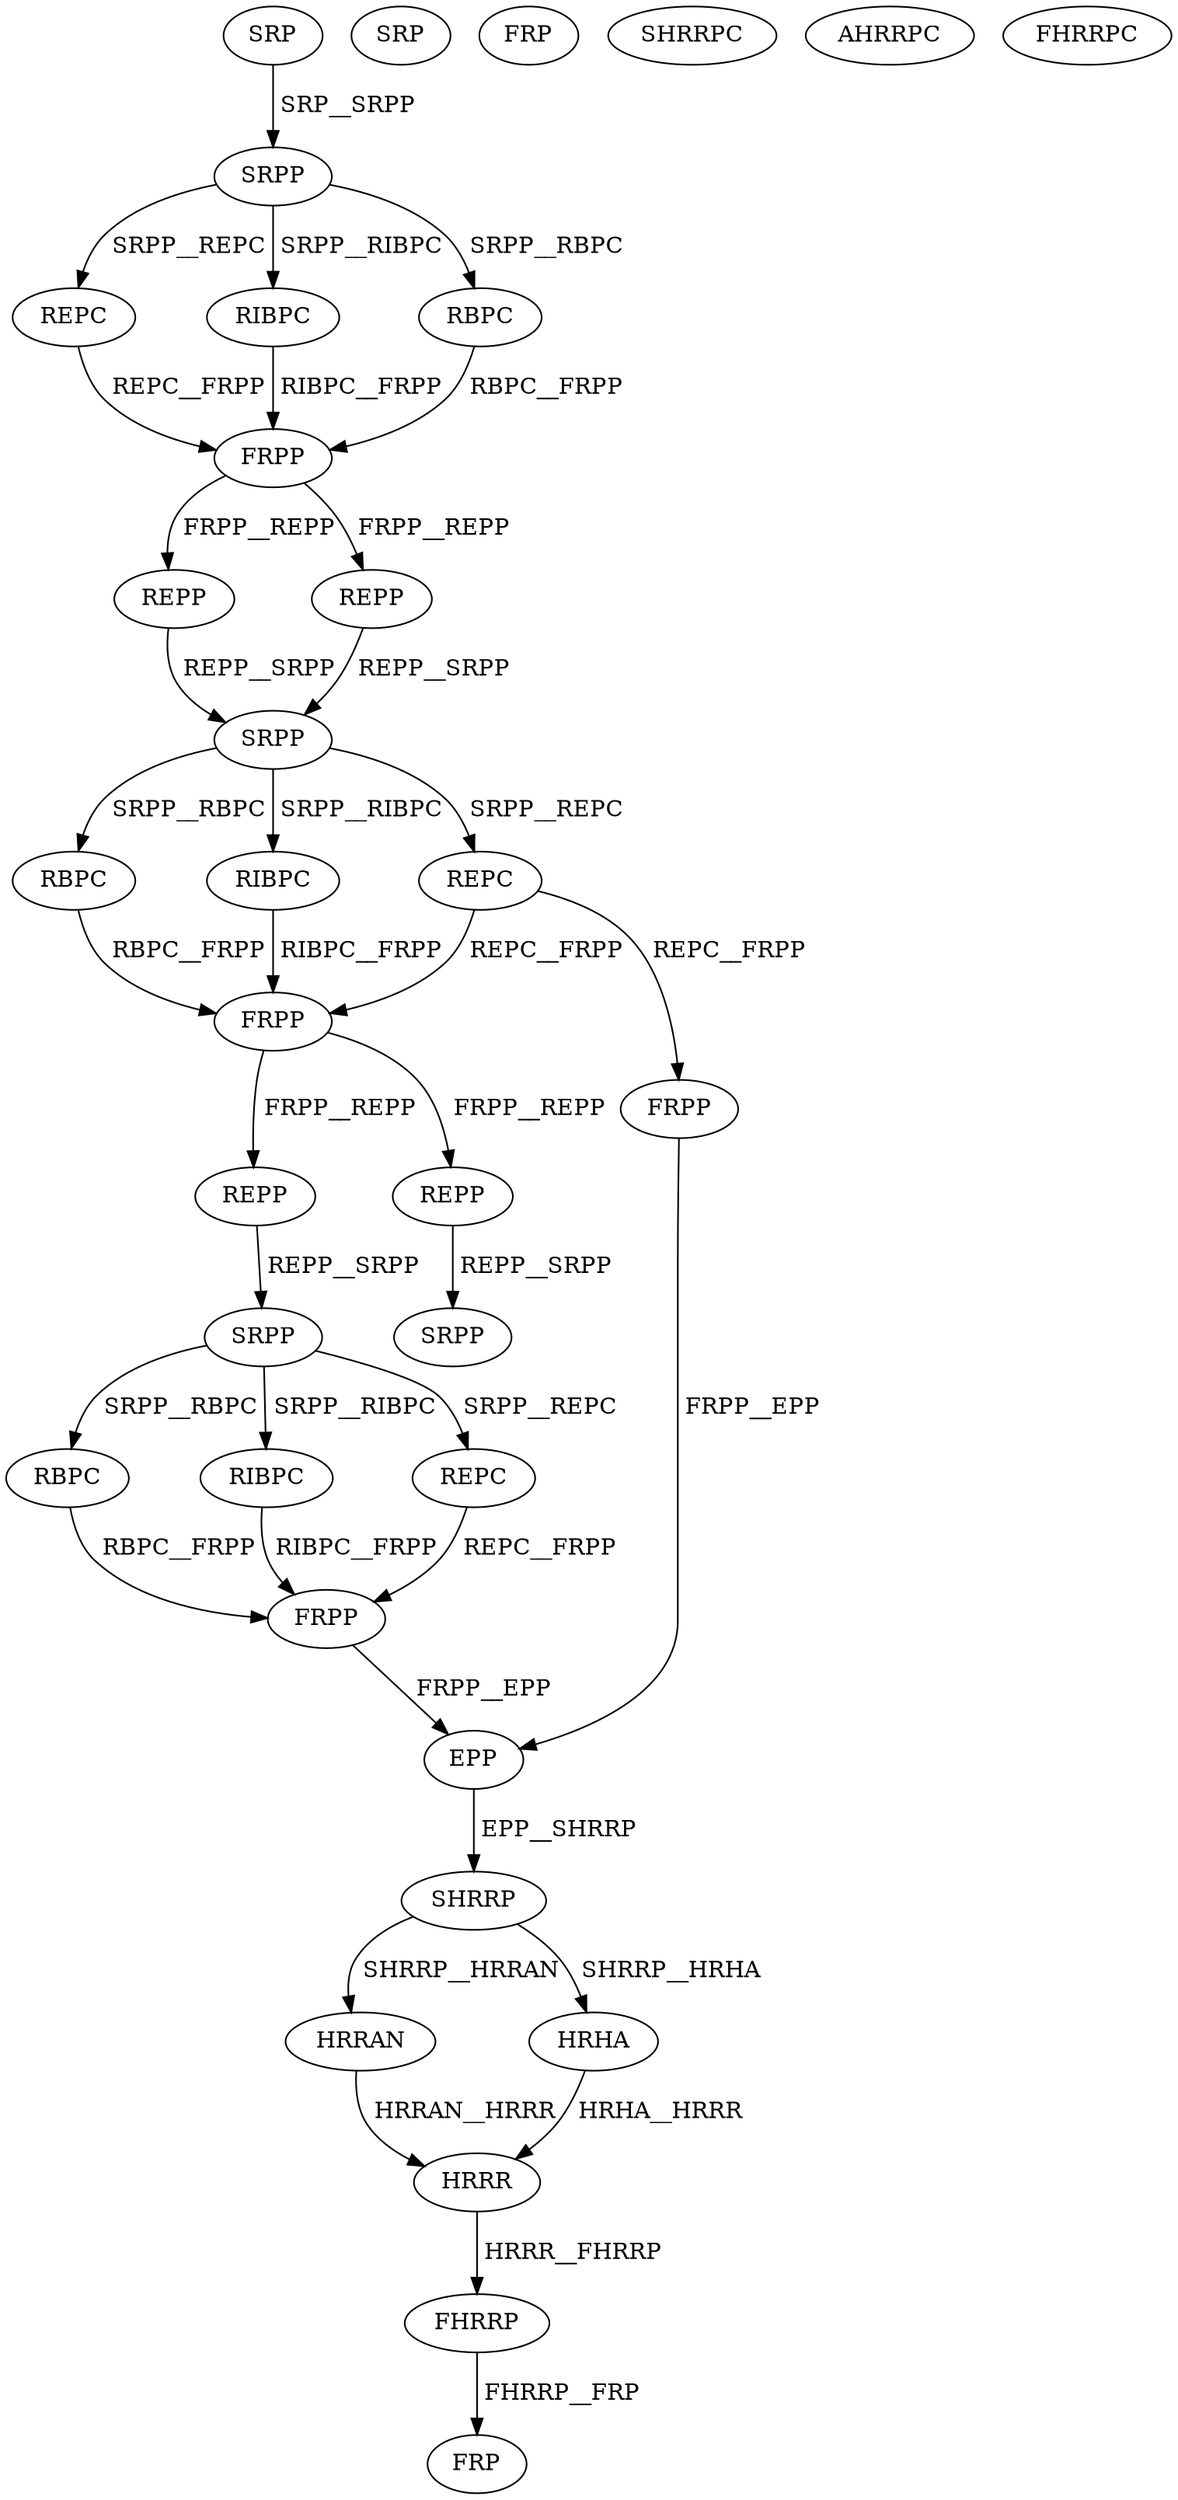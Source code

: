 digraph G { 
1 [label="SRP",color=black,fontcolor=black];
2 [label="SRPP",color=black,fontcolor=black];
3 [label="REPC",color=black,fontcolor=black];
4 [label="RIBPC",color=black,fontcolor=black];
5 [label="RBPC",color=black,fontcolor=black];
6 [label="FRPP",color=black,fontcolor=black];
7 [label="REPP",color=black,fontcolor=black];
8 [label="REPP",color=black,fontcolor=black];
9 [label="SRPP",color=black,fontcolor=black];
10 [label="RBPC",color=black,fontcolor=black];
11 [label="RIBPC",color=black,fontcolor=black];
12 [label="REPC",color=black,fontcolor=black];
13 [label="FRPP",color=black,fontcolor=black];
14 [label="REPP",color=black,fontcolor=black];
15 [label="SRPP",color=black,fontcolor=black];
16 [label="REPP",color=black,fontcolor=black];
17 [label="FRPP",color=black,fontcolor=black];
18 [label="RBPC",color=black,fontcolor=black];
19 [label="RIBPC",color=black,fontcolor=black];
20 [label="REPC",color=black,fontcolor=black];
21 [label="FRPP",color=black,fontcolor=black];
22 [label="SRPP",color=black,fontcolor=black];
23 [label="EPP",color=black,fontcolor=black];
24 [label="SHRRP",color=black,fontcolor=black];
25 [label="SRP",color=black,fontcolor=black];
26 [label="FRP",color=black,fontcolor=black];
27 [label="HRRAN",color=black,fontcolor=black];
28 [label="SHRRPC",color=black,fontcolor=black];
29 [label="AHRRPC",color=black,fontcolor=black];
30 [label="FHRRPC",color=black,fontcolor=black];
31 [label="HRHA",color=black,fontcolor=black];
32 [label="HRRR",color=black,fontcolor=black];
33 [label="FHRRP",color=black,fontcolor=black];
34 [label="FRP",color=black,fontcolor=black];
1->2[label=" SRP__SRPP",color=black,fontcolor=black];
2->3[label=" SRPP__REPC",color=black,fontcolor=black];
2->4[label=" SRPP__RIBPC",color=black,fontcolor=black];
2->5[label=" SRPP__RBPC",color=black,fontcolor=black];
3->6[label=" REPC__FRPP",color=black,fontcolor=black];
4->6[label=" RIBPC__FRPP",color=black,fontcolor=black];
5->6[label=" RBPC__FRPP",color=black,fontcolor=black];
6->7[label=" FRPP__REPP",color=black,fontcolor=black];
6->8[label=" FRPP__REPP",color=black,fontcolor=black];
7->9[label=" REPP__SRPP",color=black,fontcolor=black];
8->9[label=" REPP__SRPP",color=black,fontcolor=black];
9->10[label=" SRPP__RBPC",color=black,fontcolor=black];
9->11[label=" SRPP__RIBPC",color=black,fontcolor=black];
9->12[label=" SRPP__REPC",color=black,fontcolor=black];
10->13[label=" RBPC__FRPP",color=black,fontcolor=black];
11->13[label=" RIBPC__FRPP",color=black,fontcolor=black];
12->13[label=" REPC__FRPP",color=black,fontcolor=black];
12->17[label=" REPC__FRPP",color=black,fontcolor=black];
13->14[label=" FRPP__REPP",color=black,fontcolor=black];
13->16[label=" FRPP__REPP",color=black,fontcolor=black];
14->15[label=" REPP__SRPP",color=black,fontcolor=black];
15->18[label=" SRPP__RBPC",color=black,fontcolor=black];
15->19[label=" SRPP__RIBPC",color=black,fontcolor=black];
15->20[label=" SRPP__REPC",color=black,fontcolor=black];
16->22[label=" REPP__SRPP",color=black,fontcolor=black];
17->23[label=" FRPP__EPP",color=black,fontcolor=black];
18->21[label=" RBPC__FRPP",color=black,fontcolor=black];
19->21[label=" RIBPC__FRPP",color=black,fontcolor=black];
20->21[label=" REPC__FRPP",color=black,fontcolor=black];
21->23[label=" FRPP__EPP",color=black,fontcolor=black];
23->24[label=" EPP__SHRRP",color=black,fontcolor=black];
24->27[label=" SHRRP__HRRAN",color=black,fontcolor=black];
24->31[label=" SHRRP__HRHA",color=black,fontcolor=black];
27->32[label=" HRRAN__HRRR",color=black,fontcolor=black];
31->32[label=" HRHA__HRRR",color=black,fontcolor=black];
32->33[label=" HRRR__FHRRP",color=black,fontcolor=black];
33->34[label=" FHRRP__FRP",color=black,fontcolor=black];
}
